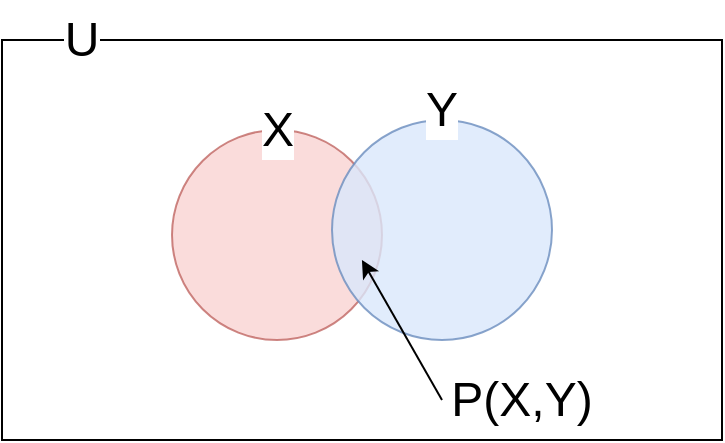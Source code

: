 <mxfile version="12.7.2" type="device"><diagram id="RaYPnKQHjmaXB64gj-VB" name="Page-1"><mxGraphModel dx="945" dy="677" grid="1" gridSize="10" guides="1" tooltips="1" connect="1" arrows="1" fold="1" page="1" pageScale="1" pageWidth="827" pageHeight="1169" math="0" shadow="0"><root><mxCell id="0"/><mxCell id="1" parent="0"/><mxCell id="z1aIJ-eKrv8kSzFtywqs-1" value="" style="rounded=0;whiteSpace=wrap;html=1;" vertex="1" parent="1"><mxGeometry x="40" y="80" width="360" height="200" as="geometry"/></mxCell><mxCell id="z1aIJ-eKrv8kSzFtywqs-4" value="U" style="text;html=1;strokeColor=none;fillColor=none;align=center;verticalAlign=middle;whiteSpace=wrap;rounded=0;labelBackgroundColor=#ffffff;fontSize=24;" vertex="1" parent="1"><mxGeometry x="60" y="60" width="40" height="40" as="geometry"/></mxCell><mxCell id="z1aIJ-eKrv8kSzFtywqs-5" value="" style="ellipse;whiteSpace=wrap;html=1;aspect=fixed;labelBackgroundColor=none;fillColor=#f8cecc;strokeColor=#b85450;opacity=70;" vertex="1" parent="1"><mxGeometry x="125" y="125" width="105" height="105" as="geometry"/></mxCell><mxCell id="z1aIJ-eKrv8kSzFtywqs-6" value="X" style="text;html=1;strokeColor=none;fillColor=none;align=center;verticalAlign=middle;whiteSpace=wrap;rounded=0;labelBackgroundColor=#ffffff;fontSize=24;" vertex="1" parent="1"><mxGeometry x="157.5" y="110" width="40" height="30" as="geometry"/></mxCell><mxCell id="z1aIJ-eKrv8kSzFtywqs-7" value="" style="ellipse;whiteSpace=wrap;html=1;aspect=fixed;labelBackgroundColor=none;fillColor=#dae8fc;strokeColor=#6c8ebf;opacity=80;" vertex="1" parent="1"><mxGeometry x="205" y="120" width="110" height="110" as="geometry"/></mxCell><mxCell id="z1aIJ-eKrv8kSzFtywqs-8" value="Y" style="text;html=1;strokeColor=none;fillColor=none;align=center;verticalAlign=middle;whiteSpace=wrap;rounded=0;labelBackgroundColor=#ffffff;fontSize=24;" vertex="1" parent="1"><mxGeometry x="240" y="100" width="40" height="30" as="geometry"/></mxCell><mxCell id="z1aIJ-eKrv8kSzFtywqs-11" value="" style="endArrow=classic;html=1;fontSize=24;entryX=0.136;entryY=0.636;entryDx=0;entryDy=0;entryPerimeter=0;exitX=0;exitY=0.5;exitDx=0;exitDy=0;" edge="1" parent="1" source="z1aIJ-eKrv8kSzFtywqs-12" target="z1aIJ-eKrv8kSzFtywqs-7"><mxGeometry width="50" height="50" relative="1" as="geometry"><mxPoint x="220" y="350" as="sourcePoint"/><mxPoint x="270" y="300" as="targetPoint"/></mxGeometry></mxCell><mxCell id="z1aIJ-eKrv8kSzFtywqs-12" value="P(X,Y)" style="text;html=1;strokeColor=none;fillColor=none;align=center;verticalAlign=middle;whiteSpace=wrap;rounded=0;labelBackgroundColor=none;fontSize=24;opacity=80;" vertex="1" parent="1"><mxGeometry x="260" y="250" width="80" height="20" as="geometry"/></mxCell></root></mxGraphModel></diagram></mxfile>